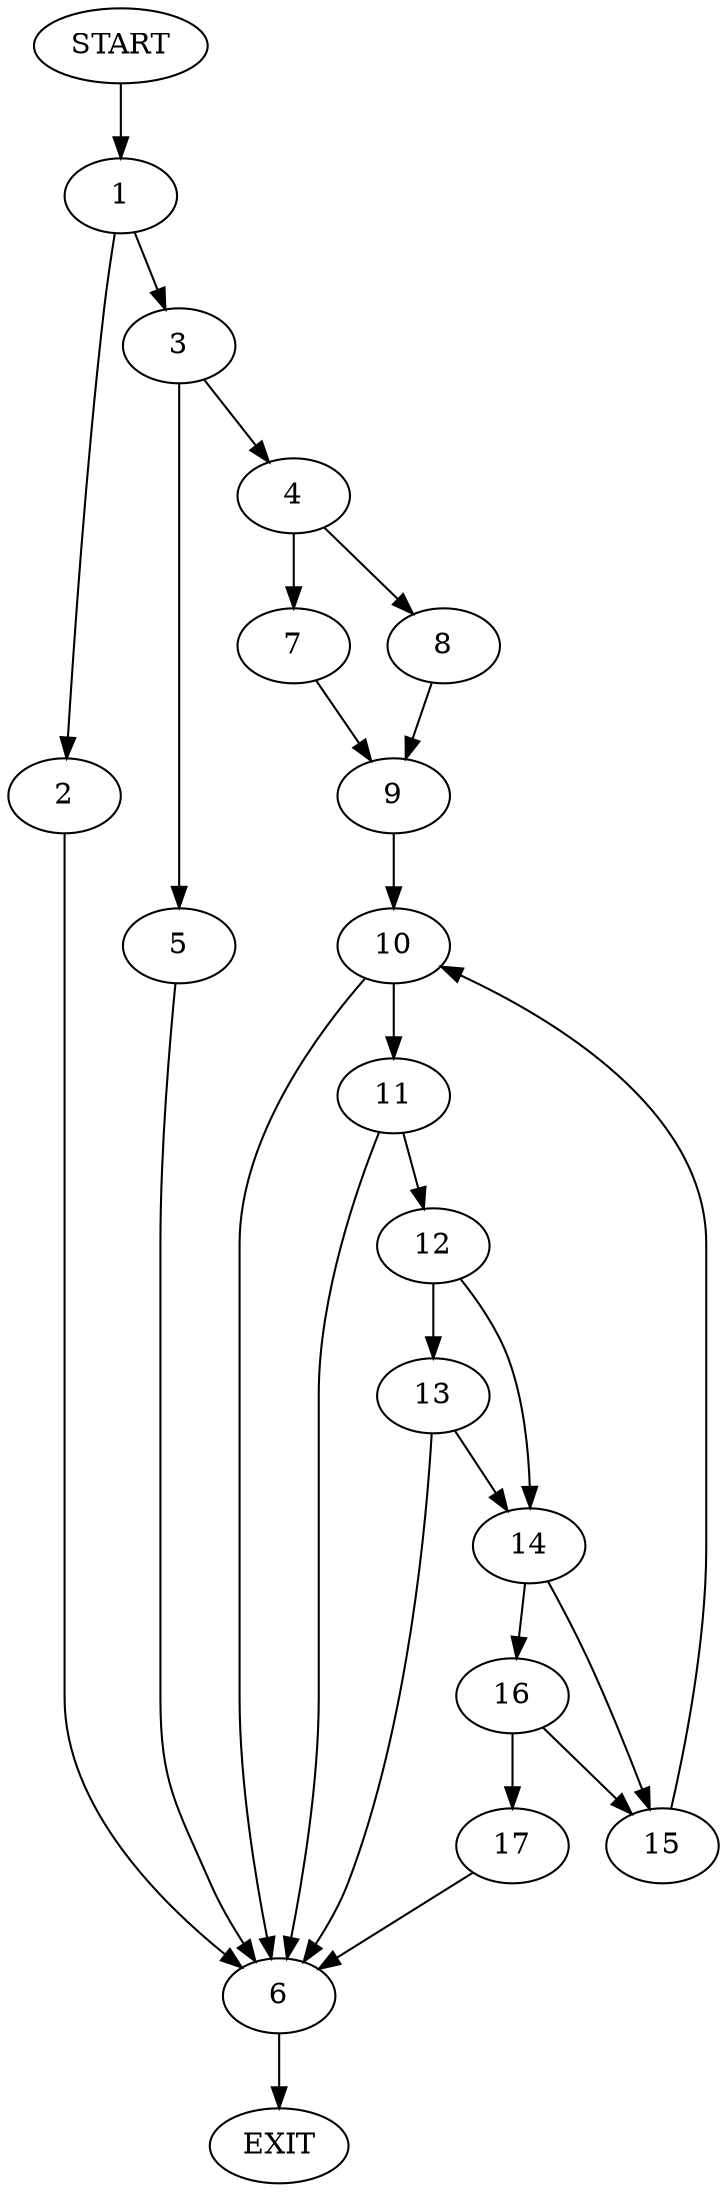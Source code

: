 digraph {
0 [label="START"]
18 [label="EXIT"]
0 -> 1
1 -> 2
1 -> 3
3 -> 4
3 -> 5
2 -> 6
6 -> 18
4 -> 7
4 -> 8
5 -> 6
8 -> 9
7 -> 9
9 -> 10
10 -> 11
10 -> 6
11 -> 12
11 -> 6
12 -> 13
12 -> 14
14 -> 15
14 -> 16
13 -> 14
13 -> 6
15 -> 10
16 -> 15
16 -> 17
17 -> 6
}
